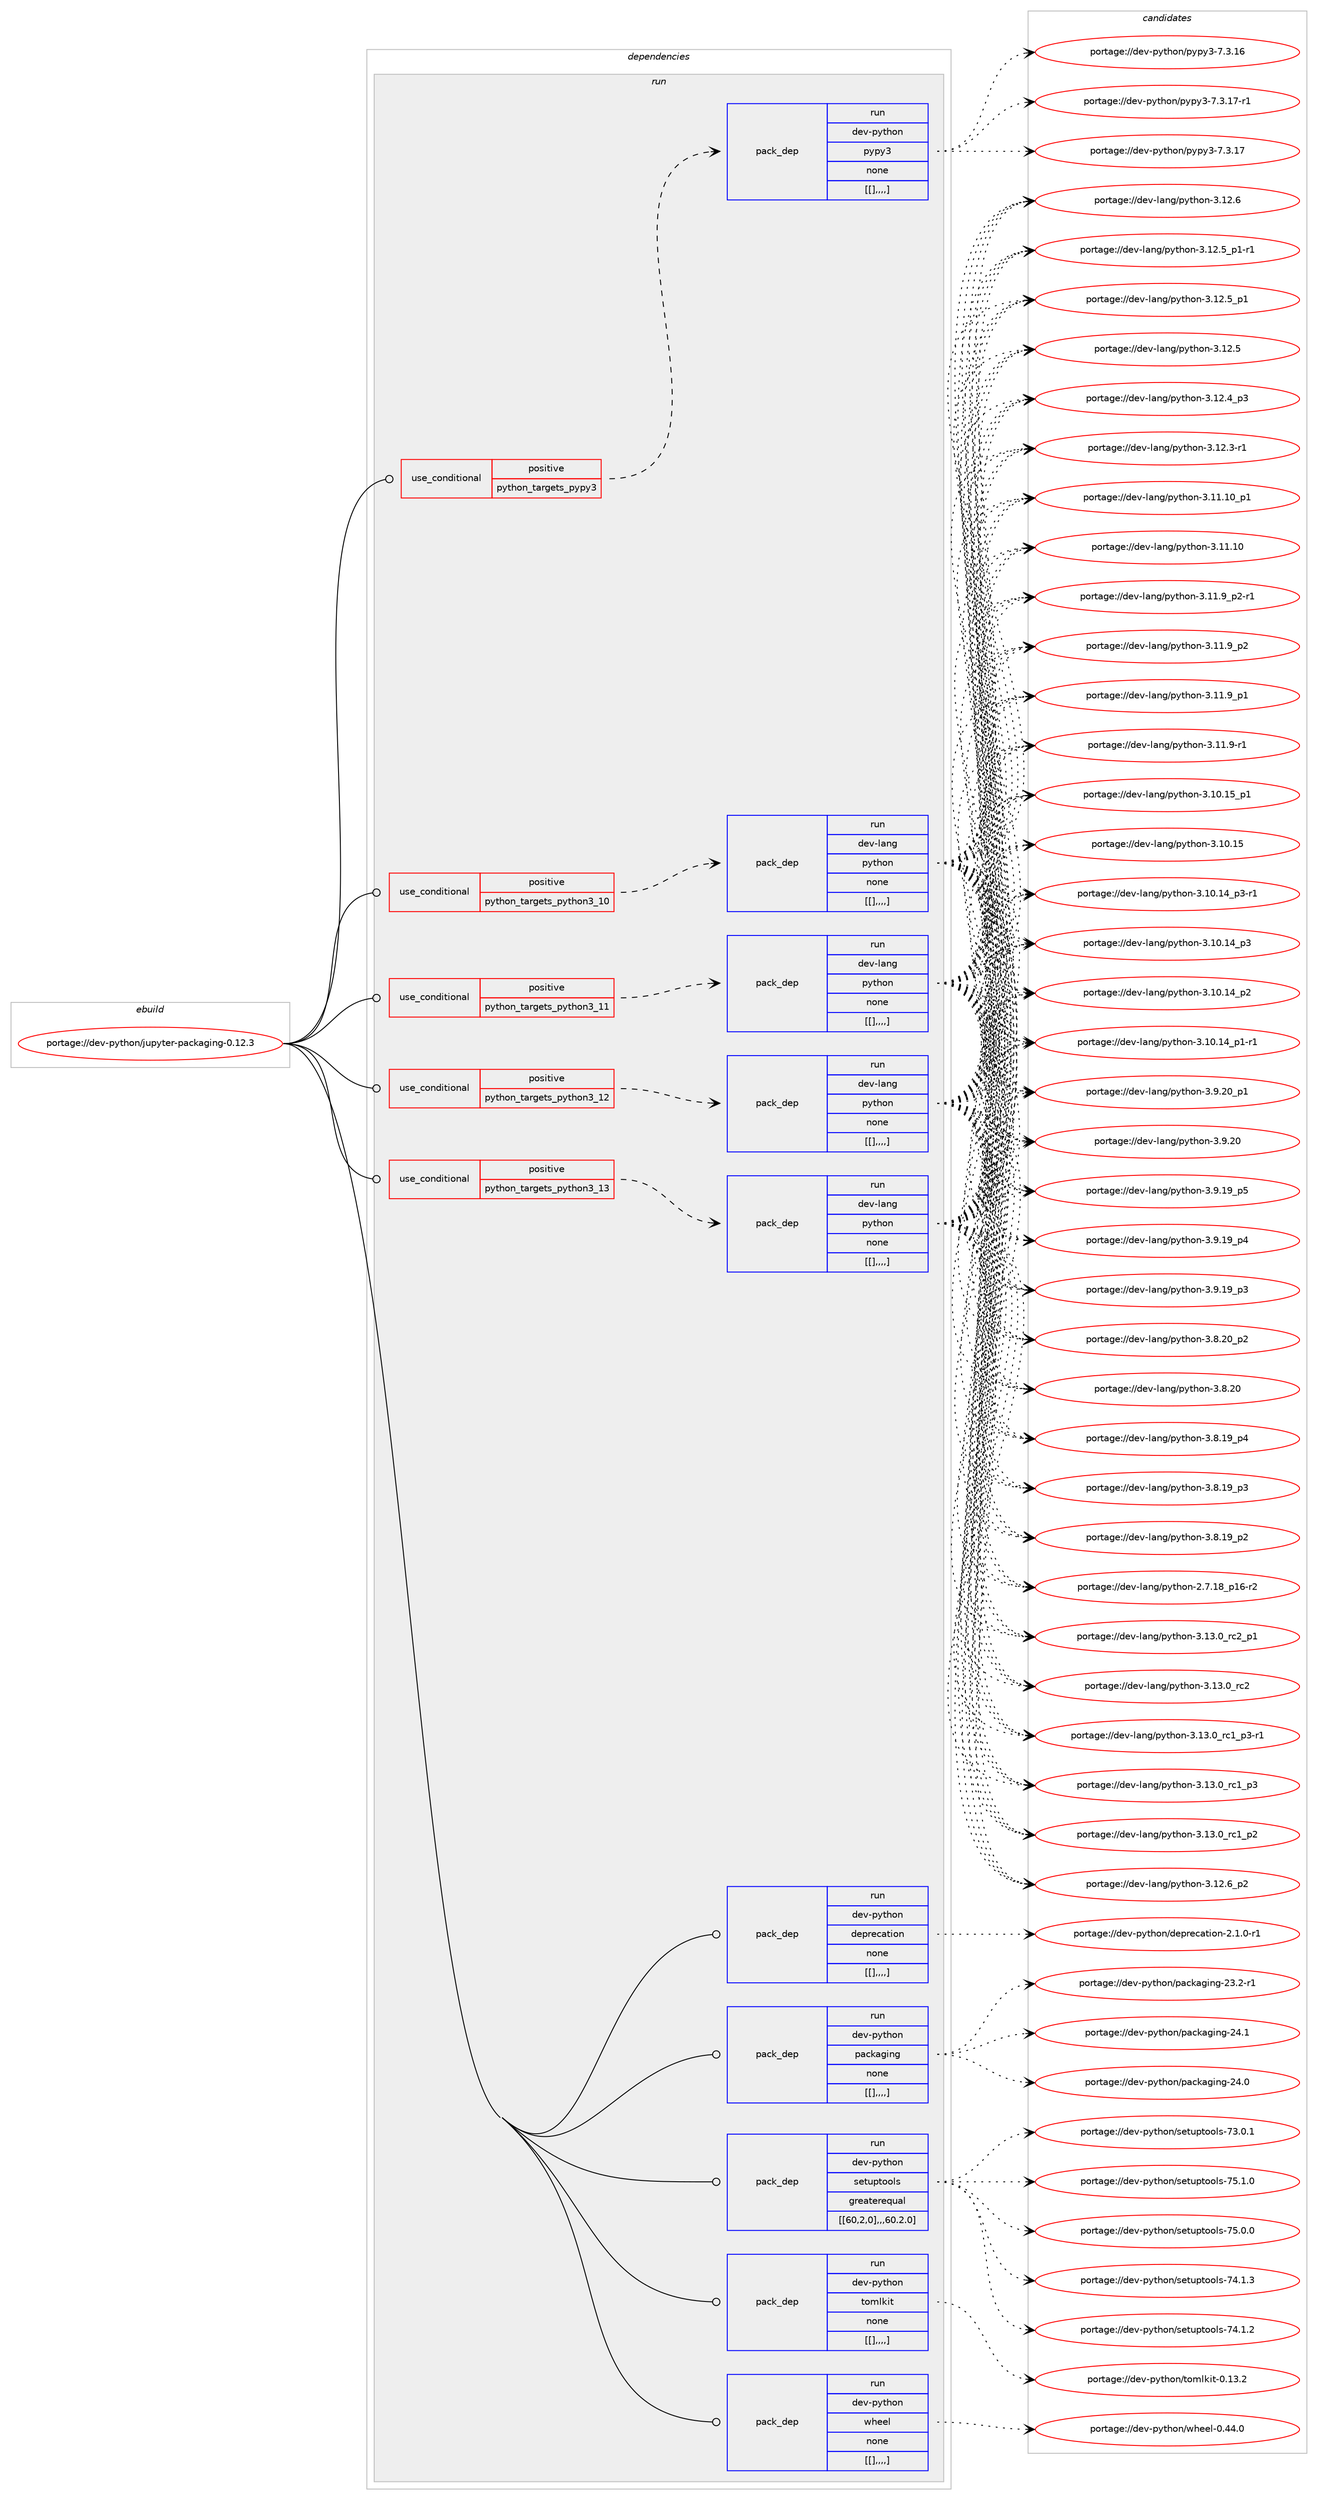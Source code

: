 digraph prolog {

# *************
# Graph options
# *************

newrank=true;
concentrate=true;
compound=true;
graph [rankdir=LR,fontname=Helvetica,fontsize=10,ranksep=1.5];#, ranksep=2.5, nodesep=0.2];
edge  [arrowhead=vee];
node  [fontname=Helvetica,fontsize=10];

# **********
# The ebuild
# **********

subgraph cluster_leftcol {
color=gray;
label=<<i>ebuild</i>>;
id [label="portage://dev-python/jupyter-packaging-0.12.3", color=red, width=4, href="../dev-python/jupyter-packaging-0.12.3.svg"];
}

# ****************
# The dependencies
# ****************

subgraph cluster_midcol {
color=gray;
label=<<i>dependencies</i>>;
subgraph cluster_compile {
fillcolor="#eeeeee";
style=filled;
label=<<i>compile</i>>;
}
subgraph cluster_compileandrun {
fillcolor="#eeeeee";
style=filled;
label=<<i>compile and run</i>>;
}
subgraph cluster_run {
fillcolor="#eeeeee";
style=filled;
label=<<i>run</i>>;
subgraph cond35191 {
dependency151147 [label=<<TABLE BORDER="0" CELLBORDER="1" CELLSPACING="0" CELLPADDING="4"><TR><TD ROWSPAN="3" CELLPADDING="10">use_conditional</TD></TR><TR><TD>positive</TD></TR><TR><TD>python_targets_pypy3</TD></TR></TABLE>>, shape=none, color=red];
subgraph pack114742 {
dependency151148 [label=<<TABLE BORDER="0" CELLBORDER="1" CELLSPACING="0" CELLPADDING="4" WIDTH="220"><TR><TD ROWSPAN="6" CELLPADDING="30">pack_dep</TD></TR><TR><TD WIDTH="110">run</TD></TR><TR><TD>dev-python</TD></TR><TR><TD>pypy3</TD></TR><TR><TD>none</TD></TR><TR><TD>[[],,,,]</TD></TR></TABLE>>, shape=none, color=blue];
}
dependency151147:e -> dependency151148:w [weight=20,style="dashed",arrowhead="vee"];
}
id:e -> dependency151147:w [weight=20,style="solid",arrowhead="odot"];
subgraph cond35192 {
dependency151149 [label=<<TABLE BORDER="0" CELLBORDER="1" CELLSPACING="0" CELLPADDING="4"><TR><TD ROWSPAN="3" CELLPADDING="10">use_conditional</TD></TR><TR><TD>positive</TD></TR><TR><TD>python_targets_python3_10</TD></TR></TABLE>>, shape=none, color=red];
subgraph pack114743 {
dependency151150 [label=<<TABLE BORDER="0" CELLBORDER="1" CELLSPACING="0" CELLPADDING="4" WIDTH="220"><TR><TD ROWSPAN="6" CELLPADDING="30">pack_dep</TD></TR><TR><TD WIDTH="110">run</TD></TR><TR><TD>dev-lang</TD></TR><TR><TD>python</TD></TR><TR><TD>none</TD></TR><TR><TD>[[],,,,]</TD></TR></TABLE>>, shape=none, color=blue];
}
dependency151149:e -> dependency151150:w [weight=20,style="dashed",arrowhead="vee"];
}
id:e -> dependency151149:w [weight=20,style="solid",arrowhead="odot"];
subgraph cond35193 {
dependency151151 [label=<<TABLE BORDER="0" CELLBORDER="1" CELLSPACING="0" CELLPADDING="4"><TR><TD ROWSPAN="3" CELLPADDING="10">use_conditional</TD></TR><TR><TD>positive</TD></TR><TR><TD>python_targets_python3_11</TD></TR></TABLE>>, shape=none, color=red];
subgraph pack114744 {
dependency151152 [label=<<TABLE BORDER="0" CELLBORDER="1" CELLSPACING="0" CELLPADDING="4" WIDTH="220"><TR><TD ROWSPAN="6" CELLPADDING="30">pack_dep</TD></TR><TR><TD WIDTH="110">run</TD></TR><TR><TD>dev-lang</TD></TR><TR><TD>python</TD></TR><TR><TD>none</TD></TR><TR><TD>[[],,,,]</TD></TR></TABLE>>, shape=none, color=blue];
}
dependency151151:e -> dependency151152:w [weight=20,style="dashed",arrowhead="vee"];
}
id:e -> dependency151151:w [weight=20,style="solid",arrowhead="odot"];
subgraph cond35194 {
dependency151153 [label=<<TABLE BORDER="0" CELLBORDER="1" CELLSPACING="0" CELLPADDING="4"><TR><TD ROWSPAN="3" CELLPADDING="10">use_conditional</TD></TR><TR><TD>positive</TD></TR><TR><TD>python_targets_python3_12</TD></TR></TABLE>>, shape=none, color=red];
subgraph pack114745 {
dependency151154 [label=<<TABLE BORDER="0" CELLBORDER="1" CELLSPACING="0" CELLPADDING="4" WIDTH="220"><TR><TD ROWSPAN="6" CELLPADDING="30">pack_dep</TD></TR><TR><TD WIDTH="110">run</TD></TR><TR><TD>dev-lang</TD></TR><TR><TD>python</TD></TR><TR><TD>none</TD></TR><TR><TD>[[],,,,]</TD></TR></TABLE>>, shape=none, color=blue];
}
dependency151153:e -> dependency151154:w [weight=20,style="dashed",arrowhead="vee"];
}
id:e -> dependency151153:w [weight=20,style="solid",arrowhead="odot"];
subgraph cond35195 {
dependency151155 [label=<<TABLE BORDER="0" CELLBORDER="1" CELLSPACING="0" CELLPADDING="4"><TR><TD ROWSPAN="3" CELLPADDING="10">use_conditional</TD></TR><TR><TD>positive</TD></TR><TR><TD>python_targets_python3_13</TD></TR></TABLE>>, shape=none, color=red];
subgraph pack114746 {
dependency151156 [label=<<TABLE BORDER="0" CELLBORDER="1" CELLSPACING="0" CELLPADDING="4" WIDTH="220"><TR><TD ROWSPAN="6" CELLPADDING="30">pack_dep</TD></TR><TR><TD WIDTH="110">run</TD></TR><TR><TD>dev-lang</TD></TR><TR><TD>python</TD></TR><TR><TD>none</TD></TR><TR><TD>[[],,,,]</TD></TR></TABLE>>, shape=none, color=blue];
}
dependency151155:e -> dependency151156:w [weight=20,style="dashed",arrowhead="vee"];
}
id:e -> dependency151155:w [weight=20,style="solid",arrowhead="odot"];
subgraph pack114747 {
dependency151157 [label=<<TABLE BORDER="0" CELLBORDER="1" CELLSPACING="0" CELLPADDING="4" WIDTH="220"><TR><TD ROWSPAN="6" CELLPADDING="30">pack_dep</TD></TR><TR><TD WIDTH="110">run</TD></TR><TR><TD>dev-python</TD></TR><TR><TD>deprecation</TD></TR><TR><TD>none</TD></TR><TR><TD>[[],,,,]</TD></TR></TABLE>>, shape=none, color=blue];
}
id:e -> dependency151157:w [weight=20,style="solid",arrowhead="odot"];
subgraph pack114748 {
dependency151158 [label=<<TABLE BORDER="0" CELLBORDER="1" CELLSPACING="0" CELLPADDING="4" WIDTH="220"><TR><TD ROWSPAN="6" CELLPADDING="30">pack_dep</TD></TR><TR><TD WIDTH="110">run</TD></TR><TR><TD>dev-python</TD></TR><TR><TD>packaging</TD></TR><TR><TD>none</TD></TR><TR><TD>[[],,,,]</TD></TR></TABLE>>, shape=none, color=blue];
}
id:e -> dependency151158:w [weight=20,style="solid",arrowhead="odot"];
subgraph pack114749 {
dependency151159 [label=<<TABLE BORDER="0" CELLBORDER="1" CELLSPACING="0" CELLPADDING="4" WIDTH="220"><TR><TD ROWSPAN="6" CELLPADDING="30">pack_dep</TD></TR><TR><TD WIDTH="110">run</TD></TR><TR><TD>dev-python</TD></TR><TR><TD>setuptools</TD></TR><TR><TD>greaterequal</TD></TR><TR><TD>[[60,2,0],,,60.2.0]</TD></TR></TABLE>>, shape=none, color=blue];
}
id:e -> dependency151159:w [weight=20,style="solid",arrowhead="odot"];
subgraph pack114750 {
dependency151160 [label=<<TABLE BORDER="0" CELLBORDER="1" CELLSPACING="0" CELLPADDING="4" WIDTH="220"><TR><TD ROWSPAN="6" CELLPADDING="30">pack_dep</TD></TR><TR><TD WIDTH="110">run</TD></TR><TR><TD>dev-python</TD></TR><TR><TD>tomlkit</TD></TR><TR><TD>none</TD></TR><TR><TD>[[],,,,]</TD></TR></TABLE>>, shape=none, color=blue];
}
id:e -> dependency151160:w [weight=20,style="solid",arrowhead="odot"];
subgraph pack114751 {
dependency151161 [label=<<TABLE BORDER="0" CELLBORDER="1" CELLSPACING="0" CELLPADDING="4" WIDTH="220"><TR><TD ROWSPAN="6" CELLPADDING="30">pack_dep</TD></TR><TR><TD WIDTH="110">run</TD></TR><TR><TD>dev-python</TD></TR><TR><TD>wheel</TD></TR><TR><TD>none</TD></TR><TR><TD>[[],,,,]</TD></TR></TABLE>>, shape=none, color=blue];
}
id:e -> dependency151161:w [weight=20,style="solid",arrowhead="odot"];
}
}

# **************
# The candidates
# **************

subgraph cluster_choices {
rank=same;
color=gray;
label=<<i>candidates</i>>;

subgraph choice114742 {
color=black;
nodesep=1;
choice100101118451121211161041111104711212111212151455546514649554511449 [label="portage://dev-python/pypy3-7.3.17-r1", color=red, width=4,href="../dev-python/pypy3-7.3.17-r1.svg"];
choice10010111845112121116104111110471121211121215145554651464955 [label="portage://dev-python/pypy3-7.3.17", color=red, width=4,href="../dev-python/pypy3-7.3.17.svg"];
choice10010111845112121116104111110471121211121215145554651464954 [label="portage://dev-python/pypy3-7.3.16", color=red, width=4,href="../dev-python/pypy3-7.3.16.svg"];
dependency151148:e -> choice100101118451121211161041111104711212111212151455546514649554511449:w [style=dotted,weight="100"];
dependency151148:e -> choice10010111845112121116104111110471121211121215145554651464955:w [style=dotted,weight="100"];
dependency151148:e -> choice10010111845112121116104111110471121211121215145554651464954:w [style=dotted,weight="100"];
}
subgraph choice114743 {
color=black;
nodesep=1;
choice100101118451089711010347112121116104111110455146495146489511499509511249 [label="portage://dev-lang/python-3.13.0_rc2_p1", color=red, width=4,href="../dev-lang/python-3.13.0_rc2_p1.svg"];
choice10010111845108971101034711212111610411111045514649514648951149950 [label="portage://dev-lang/python-3.13.0_rc2", color=red, width=4,href="../dev-lang/python-3.13.0_rc2.svg"];
choice1001011184510897110103471121211161041111104551464951464895114994995112514511449 [label="portage://dev-lang/python-3.13.0_rc1_p3-r1", color=red, width=4,href="../dev-lang/python-3.13.0_rc1_p3-r1.svg"];
choice100101118451089711010347112121116104111110455146495146489511499499511251 [label="portage://dev-lang/python-3.13.0_rc1_p3", color=red, width=4,href="../dev-lang/python-3.13.0_rc1_p3.svg"];
choice100101118451089711010347112121116104111110455146495146489511499499511250 [label="portage://dev-lang/python-3.13.0_rc1_p2", color=red, width=4,href="../dev-lang/python-3.13.0_rc1_p2.svg"];
choice100101118451089711010347112121116104111110455146495046549511250 [label="portage://dev-lang/python-3.12.6_p2", color=red, width=4,href="../dev-lang/python-3.12.6_p2.svg"];
choice10010111845108971101034711212111610411111045514649504654 [label="portage://dev-lang/python-3.12.6", color=red, width=4,href="../dev-lang/python-3.12.6.svg"];
choice1001011184510897110103471121211161041111104551464950465395112494511449 [label="portage://dev-lang/python-3.12.5_p1-r1", color=red, width=4,href="../dev-lang/python-3.12.5_p1-r1.svg"];
choice100101118451089711010347112121116104111110455146495046539511249 [label="portage://dev-lang/python-3.12.5_p1", color=red, width=4,href="../dev-lang/python-3.12.5_p1.svg"];
choice10010111845108971101034711212111610411111045514649504653 [label="portage://dev-lang/python-3.12.5", color=red, width=4,href="../dev-lang/python-3.12.5.svg"];
choice100101118451089711010347112121116104111110455146495046529511251 [label="portage://dev-lang/python-3.12.4_p3", color=red, width=4,href="../dev-lang/python-3.12.4_p3.svg"];
choice100101118451089711010347112121116104111110455146495046514511449 [label="portage://dev-lang/python-3.12.3-r1", color=red, width=4,href="../dev-lang/python-3.12.3-r1.svg"];
choice10010111845108971101034711212111610411111045514649494649489511249 [label="portage://dev-lang/python-3.11.10_p1", color=red, width=4,href="../dev-lang/python-3.11.10_p1.svg"];
choice1001011184510897110103471121211161041111104551464949464948 [label="portage://dev-lang/python-3.11.10", color=red, width=4,href="../dev-lang/python-3.11.10.svg"];
choice1001011184510897110103471121211161041111104551464949465795112504511449 [label="portage://dev-lang/python-3.11.9_p2-r1", color=red, width=4,href="../dev-lang/python-3.11.9_p2-r1.svg"];
choice100101118451089711010347112121116104111110455146494946579511250 [label="portage://dev-lang/python-3.11.9_p2", color=red, width=4,href="../dev-lang/python-3.11.9_p2.svg"];
choice100101118451089711010347112121116104111110455146494946579511249 [label="portage://dev-lang/python-3.11.9_p1", color=red, width=4,href="../dev-lang/python-3.11.9_p1.svg"];
choice100101118451089711010347112121116104111110455146494946574511449 [label="portage://dev-lang/python-3.11.9-r1", color=red, width=4,href="../dev-lang/python-3.11.9-r1.svg"];
choice10010111845108971101034711212111610411111045514649484649539511249 [label="portage://dev-lang/python-3.10.15_p1", color=red, width=4,href="../dev-lang/python-3.10.15_p1.svg"];
choice1001011184510897110103471121211161041111104551464948464953 [label="portage://dev-lang/python-3.10.15", color=red, width=4,href="../dev-lang/python-3.10.15.svg"];
choice100101118451089711010347112121116104111110455146494846495295112514511449 [label="portage://dev-lang/python-3.10.14_p3-r1", color=red, width=4,href="../dev-lang/python-3.10.14_p3-r1.svg"];
choice10010111845108971101034711212111610411111045514649484649529511251 [label="portage://dev-lang/python-3.10.14_p3", color=red, width=4,href="../dev-lang/python-3.10.14_p3.svg"];
choice10010111845108971101034711212111610411111045514649484649529511250 [label="portage://dev-lang/python-3.10.14_p2", color=red, width=4,href="../dev-lang/python-3.10.14_p2.svg"];
choice100101118451089711010347112121116104111110455146494846495295112494511449 [label="portage://dev-lang/python-3.10.14_p1-r1", color=red, width=4,href="../dev-lang/python-3.10.14_p1-r1.svg"];
choice100101118451089711010347112121116104111110455146574650489511249 [label="portage://dev-lang/python-3.9.20_p1", color=red, width=4,href="../dev-lang/python-3.9.20_p1.svg"];
choice10010111845108971101034711212111610411111045514657465048 [label="portage://dev-lang/python-3.9.20", color=red, width=4,href="../dev-lang/python-3.9.20.svg"];
choice100101118451089711010347112121116104111110455146574649579511253 [label="portage://dev-lang/python-3.9.19_p5", color=red, width=4,href="../dev-lang/python-3.9.19_p5.svg"];
choice100101118451089711010347112121116104111110455146574649579511252 [label="portage://dev-lang/python-3.9.19_p4", color=red, width=4,href="../dev-lang/python-3.9.19_p4.svg"];
choice100101118451089711010347112121116104111110455146574649579511251 [label="portage://dev-lang/python-3.9.19_p3", color=red, width=4,href="../dev-lang/python-3.9.19_p3.svg"];
choice100101118451089711010347112121116104111110455146564650489511250 [label="portage://dev-lang/python-3.8.20_p2", color=red, width=4,href="../dev-lang/python-3.8.20_p2.svg"];
choice10010111845108971101034711212111610411111045514656465048 [label="portage://dev-lang/python-3.8.20", color=red, width=4,href="../dev-lang/python-3.8.20.svg"];
choice100101118451089711010347112121116104111110455146564649579511252 [label="portage://dev-lang/python-3.8.19_p4", color=red, width=4,href="../dev-lang/python-3.8.19_p4.svg"];
choice100101118451089711010347112121116104111110455146564649579511251 [label="portage://dev-lang/python-3.8.19_p3", color=red, width=4,href="../dev-lang/python-3.8.19_p3.svg"];
choice100101118451089711010347112121116104111110455146564649579511250 [label="portage://dev-lang/python-3.8.19_p2", color=red, width=4,href="../dev-lang/python-3.8.19_p2.svg"];
choice100101118451089711010347112121116104111110455046554649569511249544511450 [label="portage://dev-lang/python-2.7.18_p16-r2", color=red, width=4,href="../dev-lang/python-2.7.18_p16-r2.svg"];
dependency151150:e -> choice100101118451089711010347112121116104111110455146495146489511499509511249:w [style=dotted,weight="100"];
dependency151150:e -> choice10010111845108971101034711212111610411111045514649514648951149950:w [style=dotted,weight="100"];
dependency151150:e -> choice1001011184510897110103471121211161041111104551464951464895114994995112514511449:w [style=dotted,weight="100"];
dependency151150:e -> choice100101118451089711010347112121116104111110455146495146489511499499511251:w [style=dotted,weight="100"];
dependency151150:e -> choice100101118451089711010347112121116104111110455146495146489511499499511250:w [style=dotted,weight="100"];
dependency151150:e -> choice100101118451089711010347112121116104111110455146495046549511250:w [style=dotted,weight="100"];
dependency151150:e -> choice10010111845108971101034711212111610411111045514649504654:w [style=dotted,weight="100"];
dependency151150:e -> choice1001011184510897110103471121211161041111104551464950465395112494511449:w [style=dotted,weight="100"];
dependency151150:e -> choice100101118451089711010347112121116104111110455146495046539511249:w [style=dotted,weight="100"];
dependency151150:e -> choice10010111845108971101034711212111610411111045514649504653:w [style=dotted,weight="100"];
dependency151150:e -> choice100101118451089711010347112121116104111110455146495046529511251:w [style=dotted,weight="100"];
dependency151150:e -> choice100101118451089711010347112121116104111110455146495046514511449:w [style=dotted,weight="100"];
dependency151150:e -> choice10010111845108971101034711212111610411111045514649494649489511249:w [style=dotted,weight="100"];
dependency151150:e -> choice1001011184510897110103471121211161041111104551464949464948:w [style=dotted,weight="100"];
dependency151150:e -> choice1001011184510897110103471121211161041111104551464949465795112504511449:w [style=dotted,weight="100"];
dependency151150:e -> choice100101118451089711010347112121116104111110455146494946579511250:w [style=dotted,weight="100"];
dependency151150:e -> choice100101118451089711010347112121116104111110455146494946579511249:w [style=dotted,weight="100"];
dependency151150:e -> choice100101118451089711010347112121116104111110455146494946574511449:w [style=dotted,weight="100"];
dependency151150:e -> choice10010111845108971101034711212111610411111045514649484649539511249:w [style=dotted,weight="100"];
dependency151150:e -> choice1001011184510897110103471121211161041111104551464948464953:w [style=dotted,weight="100"];
dependency151150:e -> choice100101118451089711010347112121116104111110455146494846495295112514511449:w [style=dotted,weight="100"];
dependency151150:e -> choice10010111845108971101034711212111610411111045514649484649529511251:w [style=dotted,weight="100"];
dependency151150:e -> choice10010111845108971101034711212111610411111045514649484649529511250:w [style=dotted,weight="100"];
dependency151150:e -> choice100101118451089711010347112121116104111110455146494846495295112494511449:w [style=dotted,weight="100"];
dependency151150:e -> choice100101118451089711010347112121116104111110455146574650489511249:w [style=dotted,weight="100"];
dependency151150:e -> choice10010111845108971101034711212111610411111045514657465048:w [style=dotted,weight="100"];
dependency151150:e -> choice100101118451089711010347112121116104111110455146574649579511253:w [style=dotted,weight="100"];
dependency151150:e -> choice100101118451089711010347112121116104111110455146574649579511252:w [style=dotted,weight="100"];
dependency151150:e -> choice100101118451089711010347112121116104111110455146574649579511251:w [style=dotted,weight="100"];
dependency151150:e -> choice100101118451089711010347112121116104111110455146564650489511250:w [style=dotted,weight="100"];
dependency151150:e -> choice10010111845108971101034711212111610411111045514656465048:w [style=dotted,weight="100"];
dependency151150:e -> choice100101118451089711010347112121116104111110455146564649579511252:w [style=dotted,weight="100"];
dependency151150:e -> choice100101118451089711010347112121116104111110455146564649579511251:w [style=dotted,weight="100"];
dependency151150:e -> choice100101118451089711010347112121116104111110455146564649579511250:w [style=dotted,weight="100"];
dependency151150:e -> choice100101118451089711010347112121116104111110455046554649569511249544511450:w [style=dotted,weight="100"];
}
subgraph choice114744 {
color=black;
nodesep=1;
choice100101118451089711010347112121116104111110455146495146489511499509511249 [label="portage://dev-lang/python-3.13.0_rc2_p1", color=red, width=4,href="../dev-lang/python-3.13.0_rc2_p1.svg"];
choice10010111845108971101034711212111610411111045514649514648951149950 [label="portage://dev-lang/python-3.13.0_rc2", color=red, width=4,href="../dev-lang/python-3.13.0_rc2.svg"];
choice1001011184510897110103471121211161041111104551464951464895114994995112514511449 [label="portage://dev-lang/python-3.13.0_rc1_p3-r1", color=red, width=4,href="../dev-lang/python-3.13.0_rc1_p3-r1.svg"];
choice100101118451089711010347112121116104111110455146495146489511499499511251 [label="portage://dev-lang/python-3.13.0_rc1_p3", color=red, width=4,href="../dev-lang/python-3.13.0_rc1_p3.svg"];
choice100101118451089711010347112121116104111110455146495146489511499499511250 [label="portage://dev-lang/python-3.13.0_rc1_p2", color=red, width=4,href="../dev-lang/python-3.13.0_rc1_p2.svg"];
choice100101118451089711010347112121116104111110455146495046549511250 [label="portage://dev-lang/python-3.12.6_p2", color=red, width=4,href="../dev-lang/python-3.12.6_p2.svg"];
choice10010111845108971101034711212111610411111045514649504654 [label="portage://dev-lang/python-3.12.6", color=red, width=4,href="../dev-lang/python-3.12.6.svg"];
choice1001011184510897110103471121211161041111104551464950465395112494511449 [label="portage://dev-lang/python-3.12.5_p1-r1", color=red, width=4,href="../dev-lang/python-3.12.5_p1-r1.svg"];
choice100101118451089711010347112121116104111110455146495046539511249 [label="portage://dev-lang/python-3.12.5_p1", color=red, width=4,href="../dev-lang/python-3.12.5_p1.svg"];
choice10010111845108971101034711212111610411111045514649504653 [label="portage://dev-lang/python-3.12.5", color=red, width=4,href="../dev-lang/python-3.12.5.svg"];
choice100101118451089711010347112121116104111110455146495046529511251 [label="portage://dev-lang/python-3.12.4_p3", color=red, width=4,href="../dev-lang/python-3.12.4_p3.svg"];
choice100101118451089711010347112121116104111110455146495046514511449 [label="portage://dev-lang/python-3.12.3-r1", color=red, width=4,href="../dev-lang/python-3.12.3-r1.svg"];
choice10010111845108971101034711212111610411111045514649494649489511249 [label="portage://dev-lang/python-3.11.10_p1", color=red, width=4,href="../dev-lang/python-3.11.10_p1.svg"];
choice1001011184510897110103471121211161041111104551464949464948 [label="portage://dev-lang/python-3.11.10", color=red, width=4,href="../dev-lang/python-3.11.10.svg"];
choice1001011184510897110103471121211161041111104551464949465795112504511449 [label="portage://dev-lang/python-3.11.9_p2-r1", color=red, width=4,href="../dev-lang/python-3.11.9_p2-r1.svg"];
choice100101118451089711010347112121116104111110455146494946579511250 [label="portage://dev-lang/python-3.11.9_p2", color=red, width=4,href="../dev-lang/python-3.11.9_p2.svg"];
choice100101118451089711010347112121116104111110455146494946579511249 [label="portage://dev-lang/python-3.11.9_p1", color=red, width=4,href="../dev-lang/python-3.11.9_p1.svg"];
choice100101118451089711010347112121116104111110455146494946574511449 [label="portage://dev-lang/python-3.11.9-r1", color=red, width=4,href="../dev-lang/python-3.11.9-r1.svg"];
choice10010111845108971101034711212111610411111045514649484649539511249 [label="portage://dev-lang/python-3.10.15_p1", color=red, width=4,href="../dev-lang/python-3.10.15_p1.svg"];
choice1001011184510897110103471121211161041111104551464948464953 [label="portage://dev-lang/python-3.10.15", color=red, width=4,href="../dev-lang/python-3.10.15.svg"];
choice100101118451089711010347112121116104111110455146494846495295112514511449 [label="portage://dev-lang/python-3.10.14_p3-r1", color=red, width=4,href="../dev-lang/python-3.10.14_p3-r1.svg"];
choice10010111845108971101034711212111610411111045514649484649529511251 [label="portage://dev-lang/python-3.10.14_p3", color=red, width=4,href="../dev-lang/python-3.10.14_p3.svg"];
choice10010111845108971101034711212111610411111045514649484649529511250 [label="portage://dev-lang/python-3.10.14_p2", color=red, width=4,href="../dev-lang/python-3.10.14_p2.svg"];
choice100101118451089711010347112121116104111110455146494846495295112494511449 [label="portage://dev-lang/python-3.10.14_p1-r1", color=red, width=4,href="../dev-lang/python-3.10.14_p1-r1.svg"];
choice100101118451089711010347112121116104111110455146574650489511249 [label="portage://dev-lang/python-3.9.20_p1", color=red, width=4,href="../dev-lang/python-3.9.20_p1.svg"];
choice10010111845108971101034711212111610411111045514657465048 [label="portage://dev-lang/python-3.9.20", color=red, width=4,href="../dev-lang/python-3.9.20.svg"];
choice100101118451089711010347112121116104111110455146574649579511253 [label="portage://dev-lang/python-3.9.19_p5", color=red, width=4,href="../dev-lang/python-3.9.19_p5.svg"];
choice100101118451089711010347112121116104111110455146574649579511252 [label="portage://dev-lang/python-3.9.19_p4", color=red, width=4,href="../dev-lang/python-3.9.19_p4.svg"];
choice100101118451089711010347112121116104111110455146574649579511251 [label="portage://dev-lang/python-3.9.19_p3", color=red, width=4,href="../dev-lang/python-3.9.19_p3.svg"];
choice100101118451089711010347112121116104111110455146564650489511250 [label="portage://dev-lang/python-3.8.20_p2", color=red, width=4,href="../dev-lang/python-3.8.20_p2.svg"];
choice10010111845108971101034711212111610411111045514656465048 [label="portage://dev-lang/python-3.8.20", color=red, width=4,href="../dev-lang/python-3.8.20.svg"];
choice100101118451089711010347112121116104111110455146564649579511252 [label="portage://dev-lang/python-3.8.19_p4", color=red, width=4,href="../dev-lang/python-3.8.19_p4.svg"];
choice100101118451089711010347112121116104111110455146564649579511251 [label="portage://dev-lang/python-3.8.19_p3", color=red, width=4,href="../dev-lang/python-3.8.19_p3.svg"];
choice100101118451089711010347112121116104111110455146564649579511250 [label="portage://dev-lang/python-3.8.19_p2", color=red, width=4,href="../dev-lang/python-3.8.19_p2.svg"];
choice100101118451089711010347112121116104111110455046554649569511249544511450 [label="portage://dev-lang/python-2.7.18_p16-r2", color=red, width=4,href="../dev-lang/python-2.7.18_p16-r2.svg"];
dependency151152:e -> choice100101118451089711010347112121116104111110455146495146489511499509511249:w [style=dotted,weight="100"];
dependency151152:e -> choice10010111845108971101034711212111610411111045514649514648951149950:w [style=dotted,weight="100"];
dependency151152:e -> choice1001011184510897110103471121211161041111104551464951464895114994995112514511449:w [style=dotted,weight="100"];
dependency151152:e -> choice100101118451089711010347112121116104111110455146495146489511499499511251:w [style=dotted,weight="100"];
dependency151152:e -> choice100101118451089711010347112121116104111110455146495146489511499499511250:w [style=dotted,weight="100"];
dependency151152:e -> choice100101118451089711010347112121116104111110455146495046549511250:w [style=dotted,weight="100"];
dependency151152:e -> choice10010111845108971101034711212111610411111045514649504654:w [style=dotted,weight="100"];
dependency151152:e -> choice1001011184510897110103471121211161041111104551464950465395112494511449:w [style=dotted,weight="100"];
dependency151152:e -> choice100101118451089711010347112121116104111110455146495046539511249:w [style=dotted,weight="100"];
dependency151152:e -> choice10010111845108971101034711212111610411111045514649504653:w [style=dotted,weight="100"];
dependency151152:e -> choice100101118451089711010347112121116104111110455146495046529511251:w [style=dotted,weight="100"];
dependency151152:e -> choice100101118451089711010347112121116104111110455146495046514511449:w [style=dotted,weight="100"];
dependency151152:e -> choice10010111845108971101034711212111610411111045514649494649489511249:w [style=dotted,weight="100"];
dependency151152:e -> choice1001011184510897110103471121211161041111104551464949464948:w [style=dotted,weight="100"];
dependency151152:e -> choice1001011184510897110103471121211161041111104551464949465795112504511449:w [style=dotted,weight="100"];
dependency151152:e -> choice100101118451089711010347112121116104111110455146494946579511250:w [style=dotted,weight="100"];
dependency151152:e -> choice100101118451089711010347112121116104111110455146494946579511249:w [style=dotted,weight="100"];
dependency151152:e -> choice100101118451089711010347112121116104111110455146494946574511449:w [style=dotted,weight="100"];
dependency151152:e -> choice10010111845108971101034711212111610411111045514649484649539511249:w [style=dotted,weight="100"];
dependency151152:e -> choice1001011184510897110103471121211161041111104551464948464953:w [style=dotted,weight="100"];
dependency151152:e -> choice100101118451089711010347112121116104111110455146494846495295112514511449:w [style=dotted,weight="100"];
dependency151152:e -> choice10010111845108971101034711212111610411111045514649484649529511251:w [style=dotted,weight="100"];
dependency151152:e -> choice10010111845108971101034711212111610411111045514649484649529511250:w [style=dotted,weight="100"];
dependency151152:e -> choice100101118451089711010347112121116104111110455146494846495295112494511449:w [style=dotted,weight="100"];
dependency151152:e -> choice100101118451089711010347112121116104111110455146574650489511249:w [style=dotted,weight="100"];
dependency151152:e -> choice10010111845108971101034711212111610411111045514657465048:w [style=dotted,weight="100"];
dependency151152:e -> choice100101118451089711010347112121116104111110455146574649579511253:w [style=dotted,weight="100"];
dependency151152:e -> choice100101118451089711010347112121116104111110455146574649579511252:w [style=dotted,weight="100"];
dependency151152:e -> choice100101118451089711010347112121116104111110455146574649579511251:w [style=dotted,weight="100"];
dependency151152:e -> choice100101118451089711010347112121116104111110455146564650489511250:w [style=dotted,weight="100"];
dependency151152:e -> choice10010111845108971101034711212111610411111045514656465048:w [style=dotted,weight="100"];
dependency151152:e -> choice100101118451089711010347112121116104111110455146564649579511252:w [style=dotted,weight="100"];
dependency151152:e -> choice100101118451089711010347112121116104111110455146564649579511251:w [style=dotted,weight="100"];
dependency151152:e -> choice100101118451089711010347112121116104111110455146564649579511250:w [style=dotted,weight="100"];
dependency151152:e -> choice100101118451089711010347112121116104111110455046554649569511249544511450:w [style=dotted,weight="100"];
}
subgraph choice114745 {
color=black;
nodesep=1;
choice100101118451089711010347112121116104111110455146495146489511499509511249 [label="portage://dev-lang/python-3.13.0_rc2_p1", color=red, width=4,href="../dev-lang/python-3.13.0_rc2_p1.svg"];
choice10010111845108971101034711212111610411111045514649514648951149950 [label="portage://dev-lang/python-3.13.0_rc2", color=red, width=4,href="../dev-lang/python-3.13.0_rc2.svg"];
choice1001011184510897110103471121211161041111104551464951464895114994995112514511449 [label="portage://dev-lang/python-3.13.0_rc1_p3-r1", color=red, width=4,href="../dev-lang/python-3.13.0_rc1_p3-r1.svg"];
choice100101118451089711010347112121116104111110455146495146489511499499511251 [label="portage://dev-lang/python-3.13.0_rc1_p3", color=red, width=4,href="../dev-lang/python-3.13.0_rc1_p3.svg"];
choice100101118451089711010347112121116104111110455146495146489511499499511250 [label="portage://dev-lang/python-3.13.0_rc1_p2", color=red, width=4,href="../dev-lang/python-3.13.0_rc1_p2.svg"];
choice100101118451089711010347112121116104111110455146495046549511250 [label="portage://dev-lang/python-3.12.6_p2", color=red, width=4,href="../dev-lang/python-3.12.6_p2.svg"];
choice10010111845108971101034711212111610411111045514649504654 [label="portage://dev-lang/python-3.12.6", color=red, width=4,href="../dev-lang/python-3.12.6.svg"];
choice1001011184510897110103471121211161041111104551464950465395112494511449 [label="portage://dev-lang/python-3.12.5_p1-r1", color=red, width=4,href="../dev-lang/python-3.12.5_p1-r1.svg"];
choice100101118451089711010347112121116104111110455146495046539511249 [label="portage://dev-lang/python-3.12.5_p1", color=red, width=4,href="../dev-lang/python-3.12.5_p1.svg"];
choice10010111845108971101034711212111610411111045514649504653 [label="portage://dev-lang/python-3.12.5", color=red, width=4,href="../dev-lang/python-3.12.5.svg"];
choice100101118451089711010347112121116104111110455146495046529511251 [label="portage://dev-lang/python-3.12.4_p3", color=red, width=4,href="../dev-lang/python-3.12.4_p3.svg"];
choice100101118451089711010347112121116104111110455146495046514511449 [label="portage://dev-lang/python-3.12.3-r1", color=red, width=4,href="../dev-lang/python-3.12.3-r1.svg"];
choice10010111845108971101034711212111610411111045514649494649489511249 [label="portage://dev-lang/python-3.11.10_p1", color=red, width=4,href="../dev-lang/python-3.11.10_p1.svg"];
choice1001011184510897110103471121211161041111104551464949464948 [label="portage://dev-lang/python-3.11.10", color=red, width=4,href="../dev-lang/python-3.11.10.svg"];
choice1001011184510897110103471121211161041111104551464949465795112504511449 [label="portage://dev-lang/python-3.11.9_p2-r1", color=red, width=4,href="../dev-lang/python-3.11.9_p2-r1.svg"];
choice100101118451089711010347112121116104111110455146494946579511250 [label="portage://dev-lang/python-3.11.9_p2", color=red, width=4,href="../dev-lang/python-3.11.9_p2.svg"];
choice100101118451089711010347112121116104111110455146494946579511249 [label="portage://dev-lang/python-3.11.9_p1", color=red, width=4,href="../dev-lang/python-3.11.9_p1.svg"];
choice100101118451089711010347112121116104111110455146494946574511449 [label="portage://dev-lang/python-3.11.9-r1", color=red, width=4,href="../dev-lang/python-3.11.9-r1.svg"];
choice10010111845108971101034711212111610411111045514649484649539511249 [label="portage://dev-lang/python-3.10.15_p1", color=red, width=4,href="../dev-lang/python-3.10.15_p1.svg"];
choice1001011184510897110103471121211161041111104551464948464953 [label="portage://dev-lang/python-3.10.15", color=red, width=4,href="../dev-lang/python-3.10.15.svg"];
choice100101118451089711010347112121116104111110455146494846495295112514511449 [label="portage://dev-lang/python-3.10.14_p3-r1", color=red, width=4,href="../dev-lang/python-3.10.14_p3-r1.svg"];
choice10010111845108971101034711212111610411111045514649484649529511251 [label="portage://dev-lang/python-3.10.14_p3", color=red, width=4,href="../dev-lang/python-3.10.14_p3.svg"];
choice10010111845108971101034711212111610411111045514649484649529511250 [label="portage://dev-lang/python-3.10.14_p2", color=red, width=4,href="../dev-lang/python-3.10.14_p2.svg"];
choice100101118451089711010347112121116104111110455146494846495295112494511449 [label="portage://dev-lang/python-3.10.14_p1-r1", color=red, width=4,href="../dev-lang/python-3.10.14_p1-r1.svg"];
choice100101118451089711010347112121116104111110455146574650489511249 [label="portage://dev-lang/python-3.9.20_p1", color=red, width=4,href="../dev-lang/python-3.9.20_p1.svg"];
choice10010111845108971101034711212111610411111045514657465048 [label="portage://dev-lang/python-3.9.20", color=red, width=4,href="../dev-lang/python-3.9.20.svg"];
choice100101118451089711010347112121116104111110455146574649579511253 [label="portage://dev-lang/python-3.9.19_p5", color=red, width=4,href="../dev-lang/python-3.9.19_p5.svg"];
choice100101118451089711010347112121116104111110455146574649579511252 [label="portage://dev-lang/python-3.9.19_p4", color=red, width=4,href="../dev-lang/python-3.9.19_p4.svg"];
choice100101118451089711010347112121116104111110455146574649579511251 [label="portage://dev-lang/python-3.9.19_p3", color=red, width=4,href="../dev-lang/python-3.9.19_p3.svg"];
choice100101118451089711010347112121116104111110455146564650489511250 [label="portage://dev-lang/python-3.8.20_p2", color=red, width=4,href="../dev-lang/python-3.8.20_p2.svg"];
choice10010111845108971101034711212111610411111045514656465048 [label="portage://dev-lang/python-3.8.20", color=red, width=4,href="../dev-lang/python-3.8.20.svg"];
choice100101118451089711010347112121116104111110455146564649579511252 [label="portage://dev-lang/python-3.8.19_p4", color=red, width=4,href="../dev-lang/python-3.8.19_p4.svg"];
choice100101118451089711010347112121116104111110455146564649579511251 [label="portage://dev-lang/python-3.8.19_p3", color=red, width=4,href="../dev-lang/python-3.8.19_p3.svg"];
choice100101118451089711010347112121116104111110455146564649579511250 [label="portage://dev-lang/python-3.8.19_p2", color=red, width=4,href="../dev-lang/python-3.8.19_p2.svg"];
choice100101118451089711010347112121116104111110455046554649569511249544511450 [label="portage://dev-lang/python-2.7.18_p16-r2", color=red, width=4,href="../dev-lang/python-2.7.18_p16-r2.svg"];
dependency151154:e -> choice100101118451089711010347112121116104111110455146495146489511499509511249:w [style=dotted,weight="100"];
dependency151154:e -> choice10010111845108971101034711212111610411111045514649514648951149950:w [style=dotted,weight="100"];
dependency151154:e -> choice1001011184510897110103471121211161041111104551464951464895114994995112514511449:w [style=dotted,weight="100"];
dependency151154:e -> choice100101118451089711010347112121116104111110455146495146489511499499511251:w [style=dotted,weight="100"];
dependency151154:e -> choice100101118451089711010347112121116104111110455146495146489511499499511250:w [style=dotted,weight="100"];
dependency151154:e -> choice100101118451089711010347112121116104111110455146495046549511250:w [style=dotted,weight="100"];
dependency151154:e -> choice10010111845108971101034711212111610411111045514649504654:w [style=dotted,weight="100"];
dependency151154:e -> choice1001011184510897110103471121211161041111104551464950465395112494511449:w [style=dotted,weight="100"];
dependency151154:e -> choice100101118451089711010347112121116104111110455146495046539511249:w [style=dotted,weight="100"];
dependency151154:e -> choice10010111845108971101034711212111610411111045514649504653:w [style=dotted,weight="100"];
dependency151154:e -> choice100101118451089711010347112121116104111110455146495046529511251:w [style=dotted,weight="100"];
dependency151154:e -> choice100101118451089711010347112121116104111110455146495046514511449:w [style=dotted,weight="100"];
dependency151154:e -> choice10010111845108971101034711212111610411111045514649494649489511249:w [style=dotted,weight="100"];
dependency151154:e -> choice1001011184510897110103471121211161041111104551464949464948:w [style=dotted,weight="100"];
dependency151154:e -> choice1001011184510897110103471121211161041111104551464949465795112504511449:w [style=dotted,weight="100"];
dependency151154:e -> choice100101118451089711010347112121116104111110455146494946579511250:w [style=dotted,weight="100"];
dependency151154:e -> choice100101118451089711010347112121116104111110455146494946579511249:w [style=dotted,weight="100"];
dependency151154:e -> choice100101118451089711010347112121116104111110455146494946574511449:w [style=dotted,weight="100"];
dependency151154:e -> choice10010111845108971101034711212111610411111045514649484649539511249:w [style=dotted,weight="100"];
dependency151154:e -> choice1001011184510897110103471121211161041111104551464948464953:w [style=dotted,weight="100"];
dependency151154:e -> choice100101118451089711010347112121116104111110455146494846495295112514511449:w [style=dotted,weight="100"];
dependency151154:e -> choice10010111845108971101034711212111610411111045514649484649529511251:w [style=dotted,weight="100"];
dependency151154:e -> choice10010111845108971101034711212111610411111045514649484649529511250:w [style=dotted,weight="100"];
dependency151154:e -> choice100101118451089711010347112121116104111110455146494846495295112494511449:w [style=dotted,weight="100"];
dependency151154:e -> choice100101118451089711010347112121116104111110455146574650489511249:w [style=dotted,weight="100"];
dependency151154:e -> choice10010111845108971101034711212111610411111045514657465048:w [style=dotted,weight="100"];
dependency151154:e -> choice100101118451089711010347112121116104111110455146574649579511253:w [style=dotted,weight="100"];
dependency151154:e -> choice100101118451089711010347112121116104111110455146574649579511252:w [style=dotted,weight="100"];
dependency151154:e -> choice100101118451089711010347112121116104111110455146574649579511251:w [style=dotted,weight="100"];
dependency151154:e -> choice100101118451089711010347112121116104111110455146564650489511250:w [style=dotted,weight="100"];
dependency151154:e -> choice10010111845108971101034711212111610411111045514656465048:w [style=dotted,weight="100"];
dependency151154:e -> choice100101118451089711010347112121116104111110455146564649579511252:w [style=dotted,weight="100"];
dependency151154:e -> choice100101118451089711010347112121116104111110455146564649579511251:w [style=dotted,weight="100"];
dependency151154:e -> choice100101118451089711010347112121116104111110455146564649579511250:w [style=dotted,weight="100"];
dependency151154:e -> choice100101118451089711010347112121116104111110455046554649569511249544511450:w [style=dotted,weight="100"];
}
subgraph choice114746 {
color=black;
nodesep=1;
choice100101118451089711010347112121116104111110455146495146489511499509511249 [label="portage://dev-lang/python-3.13.0_rc2_p1", color=red, width=4,href="../dev-lang/python-3.13.0_rc2_p1.svg"];
choice10010111845108971101034711212111610411111045514649514648951149950 [label="portage://dev-lang/python-3.13.0_rc2", color=red, width=4,href="../dev-lang/python-3.13.0_rc2.svg"];
choice1001011184510897110103471121211161041111104551464951464895114994995112514511449 [label="portage://dev-lang/python-3.13.0_rc1_p3-r1", color=red, width=4,href="../dev-lang/python-3.13.0_rc1_p3-r1.svg"];
choice100101118451089711010347112121116104111110455146495146489511499499511251 [label="portage://dev-lang/python-3.13.0_rc1_p3", color=red, width=4,href="../dev-lang/python-3.13.0_rc1_p3.svg"];
choice100101118451089711010347112121116104111110455146495146489511499499511250 [label="portage://dev-lang/python-3.13.0_rc1_p2", color=red, width=4,href="../dev-lang/python-3.13.0_rc1_p2.svg"];
choice100101118451089711010347112121116104111110455146495046549511250 [label="portage://dev-lang/python-3.12.6_p2", color=red, width=4,href="../dev-lang/python-3.12.6_p2.svg"];
choice10010111845108971101034711212111610411111045514649504654 [label="portage://dev-lang/python-3.12.6", color=red, width=4,href="../dev-lang/python-3.12.6.svg"];
choice1001011184510897110103471121211161041111104551464950465395112494511449 [label="portage://dev-lang/python-3.12.5_p1-r1", color=red, width=4,href="../dev-lang/python-3.12.5_p1-r1.svg"];
choice100101118451089711010347112121116104111110455146495046539511249 [label="portage://dev-lang/python-3.12.5_p1", color=red, width=4,href="../dev-lang/python-3.12.5_p1.svg"];
choice10010111845108971101034711212111610411111045514649504653 [label="portage://dev-lang/python-3.12.5", color=red, width=4,href="../dev-lang/python-3.12.5.svg"];
choice100101118451089711010347112121116104111110455146495046529511251 [label="portage://dev-lang/python-3.12.4_p3", color=red, width=4,href="../dev-lang/python-3.12.4_p3.svg"];
choice100101118451089711010347112121116104111110455146495046514511449 [label="portage://dev-lang/python-3.12.3-r1", color=red, width=4,href="../dev-lang/python-3.12.3-r1.svg"];
choice10010111845108971101034711212111610411111045514649494649489511249 [label="portage://dev-lang/python-3.11.10_p1", color=red, width=4,href="../dev-lang/python-3.11.10_p1.svg"];
choice1001011184510897110103471121211161041111104551464949464948 [label="portage://dev-lang/python-3.11.10", color=red, width=4,href="../dev-lang/python-3.11.10.svg"];
choice1001011184510897110103471121211161041111104551464949465795112504511449 [label="portage://dev-lang/python-3.11.9_p2-r1", color=red, width=4,href="../dev-lang/python-3.11.9_p2-r1.svg"];
choice100101118451089711010347112121116104111110455146494946579511250 [label="portage://dev-lang/python-3.11.9_p2", color=red, width=4,href="../dev-lang/python-3.11.9_p2.svg"];
choice100101118451089711010347112121116104111110455146494946579511249 [label="portage://dev-lang/python-3.11.9_p1", color=red, width=4,href="../dev-lang/python-3.11.9_p1.svg"];
choice100101118451089711010347112121116104111110455146494946574511449 [label="portage://dev-lang/python-3.11.9-r1", color=red, width=4,href="../dev-lang/python-3.11.9-r1.svg"];
choice10010111845108971101034711212111610411111045514649484649539511249 [label="portage://dev-lang/python-3.10.15_p1", color=red, width=4,href="../dev-lang/python-3.10.15_p1.svg"];
choice1001011184510897110103471121211161041111104551464948464953 [label="portage://dev-lang/python-3.10.15", color=red, width=4,href="../dev-lang/python-3.10.15.svg"];
choice100101118451089711010347112121116104111110455146494846495295112514511449 [label="portage://dev-lang/python-3.10.14_p3-r1", color=red, width=4,href="../dev-lang/python-3.10.14_p3-r1.svg"];
choice10010111845108971101034711212111610411111045514649484649529511251 [label="portage://dev-lang/python-3.10.14_p3", color=red, width=4,href="../dev-lang/python-3.10.14_p3.svg"];
choice10010111845108971101034711212111610411111045514649484649529511250 [label="portage://dev-lang/python-3.10.14_p2", color=red, width=4,href="../dev-lang/python-3.10.14_p2.svg"];
choice100101118451089711010347112121116104111110455146494846495295112494511449 [label="portage://dev-lang/python-3.10.14_p1-r1", color=red, width=4,href="../dev-lang/python-3.10.14_p1-r1.svg"];
choice100101118451089711010347112121116104111110455146574650489511249 [label="portage://dev-lang/python-3.9.20_p1", color=red, width=4,href="../dev-lang/python-3.9.20_p1.svg"];
choice10010111845108971101034711212111610411111045514657465048 [label="portage://dev-lang/python-3.9.20", color=red, width=4,href="../dev-lang/python-3.9.20.svg"];
choice100101118451089711010347112121116104111110455146574649579511253 [label="portage://dev-lang/python-3.9.19_p5", color=red, width=4,href="../dev-lang/python-3.9.19_p5.svg"];
choice100101118451089711010347112121116104111110455146574649579511252 [label="portage://dev-lang/python-3.9.19_p4", color=red, width=4,href="../dev-lang/python-3.9.19_p4.svg"];
choice100101118451089711010347112121116104111110455146574649579511251 [label="portage://dev-lang/python-3.9.19_p3", color=red, width=4,href="../dev-lang/python-3.9.19_p3.svg"];
choice100101118451089711010347112121116104111110455146564650489511250 [label="portage://dev-lang/python-3.8.20_p2", color=red, width=4,href="../dev-lang/python-3.8.20_p2.svg"];
choice10010111845108971101034711212111610411111045514656465048 [label="portage://dev-lang/python-3.8.20", color=red, width=4,href="../dev-lang/python-3.8.20.svg"];
choice100101118451089711010347112121116104111110455146564649579511252 [label="portage://dev-lang/python-3.8.19_p4", color=red, width=4,href="../dev-lang/python-3.8.19_p4.svg"];
choice100101118451089711010347112121116104111110455146564649579511251 [label="portage://dev-lang/python-3.8.19_p3", color=red, width=4,href="../dev-lang/python-3.8.19_p3.svg"];
choice100101118451089711010347112121116104111110455146564649579511250 [label="portage://dev-lang/python-3.8.19_p2", color=red, width=4,href="../dev-lang/python-3.8.19_p2.svg"];
choice100101118451089711010347112121116104111110455046554649569511249544511450 [label="portage://dev-lang/python-2.7.18_p16-r2", color=red, width=4,href="../dev-lang/python-2.7.18_p16-r2.svg"];
dependency151156:e -> choice100101118451089711010347112121116104111110455146495146489511499509511249:w [style=dotted,weight="100"];
dependency151156:e -> choice10010111845108971101034711212111610411111045514649514648951149950:w [style=dotted,weight="100"];
dependency151156:e -> choice1001011184510897110103471121211161041111104551464951464895114994995112514511449:w [style=dotted,weight="100"];
dependency151156:e -> choice100101118451089711010347112121116104111110455146495146489511499499511251:w [style=dotted,weight="100"];
dependency151156:e -> choice100101118451089711010347112121116104111110455146495146489511499499511250:w [style=dotted,weight="100"];
dependency151156:e -> choice100101118451089711010347112121116104111110455146495046549511250:w [style=dotted,weight="100"];
dependency151156:e -> choice10010111845108971101034711212111610411111045514649504654:w [style=dotted,weight="100"];
dependency151156:e -> choice1001011184510897110103471121211161041111104551464950465395112494511449:w [style=dotted,weight="100"];
dependency151156:e -> choice100101118451089711010347112121116104111110455146495046539511249:w [style=dotted,weight="100"];
dependency151156:e -> choice10010111845108971101034711212111610411111045514649504653:w [style=dotted,weight="100"];
dependency151156:e -> choice100101118451089711010347112121116104111110455146495046529511251:w [style=dotted,weight="100"];
dependency151156:e -> choice100101118451089711010347112121116104111110455146495046514511449:w [style=dotted,weight="100"];
dependency151156:e -> choice10010111845108971101034711212111610411111045514649494649489511249:w [style=dotted,weight="100"];
dependency151156:e -> choice1001011184510897110103471121211161041111104551464949464948:w [style=dotted,weight="100"];
dependency151156:e -> choice1001011184510897110103471121211161041111104551464949465795112504511449:w [style=dotted,weight="100"];
dependency151156:e -> choice100101118451089711010347112121116104111110455146494946579511250:w [style=dotted,weight="100"];
dependency151156:e -> choice100101118451089711010347112121116104111110455146494946579511249:w [style=dotted,weight="100"];
dependency151156:e -> choice100101118451089711010347112121116104111110455146494946574511449:w [style=dotted,weight="100"];
dependency151156:e -> choice10010111845108971101034711212111610411111045514649484649539511249:w [style=dotted,weight="100"];
dependency151156:e -> choice1001011184510897110103471121211161041111104551464948464953:w [style=dotted,weight="100"];
dependency151156:e -> choice100101118451089711010347112121116104111110455146494846495295112514511449:w [style=dotted,weight="100"];
dependency151156:e -> choice10010111845108971101034711212111610411111045514649484649529511251:w [style=dotted,weight="100"];
dependency151156:e -> choice10010111845108971101034711212111610411111045514649484649529511250:w [style=dotted,weight="100"];
dependency151156:e -> choice100101118451089711010347112121116104111110455146494846495295112494511449:w [style=dotted,weight="100"];
dependency151156:e -> choice100101118451089711010347112121116104111110455146574650489511249:w [style=dotted,weight="100"];
dependency151156:e -> choice10010111845108971101034711212111610411111045514657465048:w [style=dotted,weight="100"];
dependency151156:e -> choice100101118451089711010347112121116104111110455146574649579511253:w [style=dotted,weight="100"];
dependency151156:e -> choice100101118451089711010347112121116104111110455146574649579511252:w [style=dotted,weight="100"];
dependency151156:e -> choice100101118451089711010347112121116104111110455146574649579511251:w [style=dotted,weight="100"];
dependency151156:e -> choice100101118451089711010347112121116104111110455146564650489511250:w [style=dotted,weight="100"];
dependency151156:e -> choice10010111845108971101034711212111610411111045514656465048:w [style=dotted,weight="100"];
dependency151156:e -> choice100101118451089711010347112121116104111110455146564649579511252:w [style=dotted,weight="100"];
dependency151156:e -> choice100101118451089711010347112121116104111110455146564649579511251:w [style=dotted,weight="100"];
dependency151156:e -> choice100101118451089711010347112121116104111110455146564649579511250:w [style=dotted,weight="100"];
dependency151156:e -> choice100101118451089711010347112121116104111110455046554649569511249544511450:w [style=dotted,weight="100"];
}
subgraph choice114747 {
color=black;
nodesep=1;
choice100101118451121211161041111104710010111211410199971161051111104550464946484511449 [label="portage://dev-python/deprecation-2.1.0-r1", color=red, width=4,href="../dev-python/deprecation-2.1.0-r1.svg"];
dependency151157:e -> choice100101118451121211161041111104710010111211410199971161051111104550464946484511449:w [style=dotted,weight="100"];
}
subgraph choice114748 {
color=black;
nodesep=1;
choice10010111845112121116104111110471129799107971031051101034550524649 [label="portage://dev-python/packaging-24.1", color=red, width=4,href="../dev-python/packaging-24.1.svg"];
choice10010111845112121116104111110471129799107971031051101034550524648 [label="portage://dev-python/packaging-24.0", color=red, width=4,href="../dev-python/packaging-24.0.svg"];
choice100101118451121211161041111104711297991079710310511010345505146504511449 [label="portage://dev-python/packaging-23.2-r1", color=red, width=4,href="../dev-python/packaging-23.2-r1.svg"];
dependency151158:e -> choice10010111845112121116104111110471129799107971031051101034550524649:w [style=dotted,weight="100"];
dependency151158:e -> choice10010111845112121116104111110471129799107971031051101034550524648:w [style=dotted,weight="100"];
dependency151158:e -> choice100101118451121211161041111104711297991079710310511010345505146504511449:w [style=dotted,weight="100"];
}
subgraph choice114749 {
color=black;
nodesep=1;
choice100101118451121211161041111104711510111611711211611111110811545555346494648 [label="portage://dev-python/setuptools-75.1.0", color=red, width=4,href="../dev-python/setuptools-75.1.0.svg"];
choice100101118451121211161041111104711510111611711211611111110811545555346484648 [label="portage://dev-python/setuptools-75.0.0", color=red, width=4,href="../dev-python/setuptools-75.0.0.svg"];
choice100101118451121211161041111104711510111611711211611111110811545555246494651 [label="portage://dev-python/setuptools-74.1.3", color=red, width=4,href="../dev-python/setuptools-74.1.3.svg"];
choice100101118451121211161041111104711510111611711211611111110811545555246494650 [label="portage://dev-python/setuptools-74.1.2", color=red, width=4,href="../dev-python/setuptools-74.1.2.svg"];
choice100101118451121211161041111104711510111611711211611111110811545555146484649 [label="portage://dev-python/setuptools-73.0.1", color=red, width=4,href="../dev-python/setuptools-73.0.1.svg"];
dependency151159:e -> choice100101118451121211161041111104711510111611711211611111110811545555346494648:w [style=dotted,weight="100"];
dependency151159:e -> choice100101118451121211161041111104711510111611711211611111110811545555346484648:w [style=dotted,weight="100"];
dependency151159:e -> choice100101118451121211161041111104711510111611711211611111110811545555246494651:w [style=dotted,weight="100"];
dependency151159:e -> choice100101118451121211161041111104711510111611711211611111110811545555246494650:w [style=dotted,weight="100"];
dependency151159:e -> choice100101118451121211161041111104711510111611711211611111110811545555146484649:w [style=dotted,weight="100"];
}
subgraph choice114750 {
color=black;
nodesep=1;
choice100101118451121211161041111104711611110910810710511645484649514650 [label="portage://dev-python/tomlkit-0.13.2", color=red, width=4,href="../dev-python/tomlkit-0.13.2.svg"];
dependency151160:e -> choice100101118451121211161041111104711611110910810710511645484649514650:w [style=dotted,weight="100"];
}
subgraph choice114751 {
color=black;
nodesep=1;
choice100101118451121211161041111104711910410110110845484652524648 [label="portage://dev-python/wheel-0.44.0", color=red, width=4,href="../dev-python/wheel-0.44.0.svg"];
dependency151161:e -> choice100101118451121211161041111104711910410110110845484652524648:w [style=dotted,weight="100"];
}
}

}
